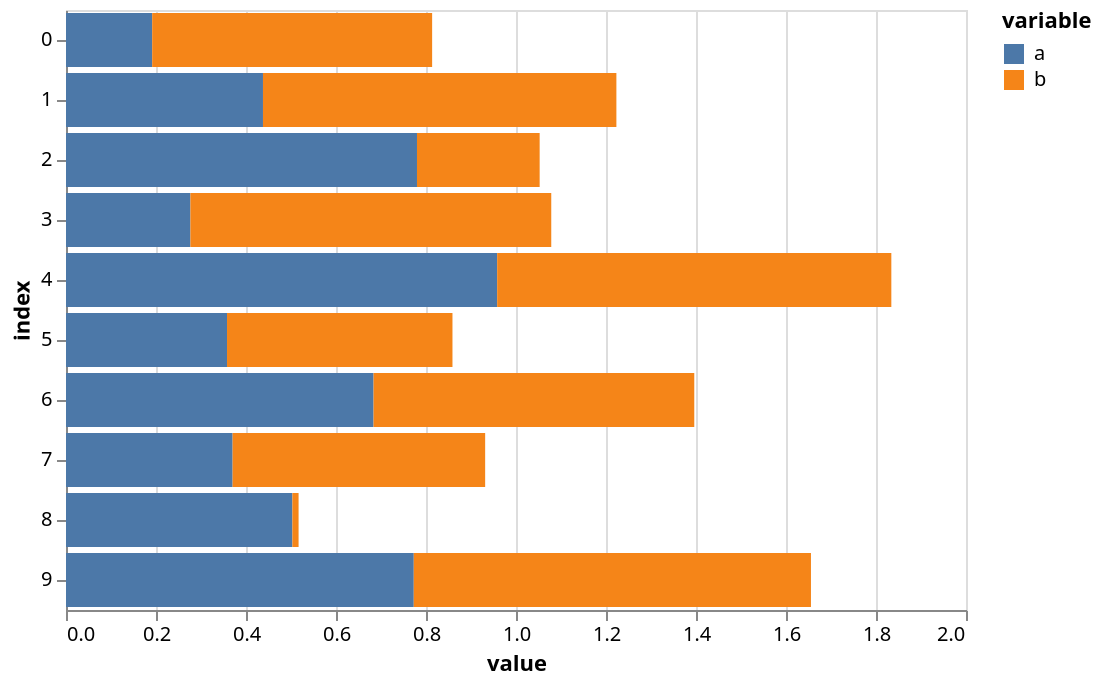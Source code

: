 {"mark": "bar", "encoding": {"x": {"field": "value", "type": "quantitative", "stack": "zero"}, "y": {"field": "index", "type": "ordinal"}, "color": {"field": "variable", "type": "nominal"}}, "$schema": "https://vega.github.io/schema/vega-lite/v2.json", "width": 450, "height": 300, "selection": {"grid": {"type": "interval", "bind": "scales"}}, "data": {"values": [{"index": 0, "variable": "a", "value": 0.1915194503788923}, {"index": 1, "variable": "a", "value": 0.4377277390071145}, {"index": 2, "variable": "a", "value": 0.7799758081188035}, {"index": 3, "variable": "a", "value": 0.2764642551430967}, {"index": 4, "variable": "a", "value": 0.9581393536837052}, {"index": 5, "variable": "a", "value": 0.35781726995786667}, {"index": 6, "variable": "a", "value": 0.6834629351721363}, {"index": 7, "variable": "a", "value": 0.37025075479039493}, {"index": 8, "variable": "a", "value": 0.5030831653078097}, {"index": 9, "variable": "a", "value": 0.772826621612374}, {"index": 0, "variable": "b", "value": 0.6221087710398319}, {"index": 1, "variable": "b", "value": 0.7853585837137692}, {"index": 2, "variable": "b", "value": 0.2725926052826416}, {"index": 3, "variable": "b", "value": 0.8018721775350193}, {"index": 4, "variable": "b", "value": 0.8759326347420947}, {"index": 5, "variable": "b", "value": 0.5009951255234587}, {"index": 6, "variable": "b", "value": 0.7127020269829002}, {"index": 7, "variable": "b", "value": 0.5611961860656249}, {"index": 8, "variable": "b", "value": 0.013768449590682241}, {"index": 9, "variable": "b", "value": 0.8826411906361166}]}}